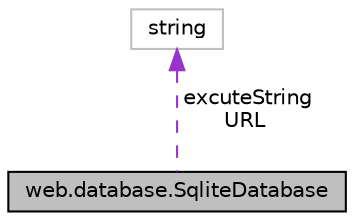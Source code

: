 digraph "web.database.SqliteDatabase"
{
  edge [fontname="Helvetica",fontsize="10",labelfontname="Helvetica",labelfontsize="10"];
  node [fontname="Helvetica",fontsize="10",shape=record];
  Node1 [label="web.database.SqliteDatabase",height=0.2,width=0.4,color="black", fillcolor="grey75", style="filled" fontcolor="black"];
  Node2 -> Node1 [dir="back",color="darkorchid3",fontsize="10",style="dashed",label=" excuteString\nURL" ,fontname="Helvetica"];
  Node2 [label="string",height=0.2,width=0.4,color="grey75", fillcolor="white", style="filled"];
}
